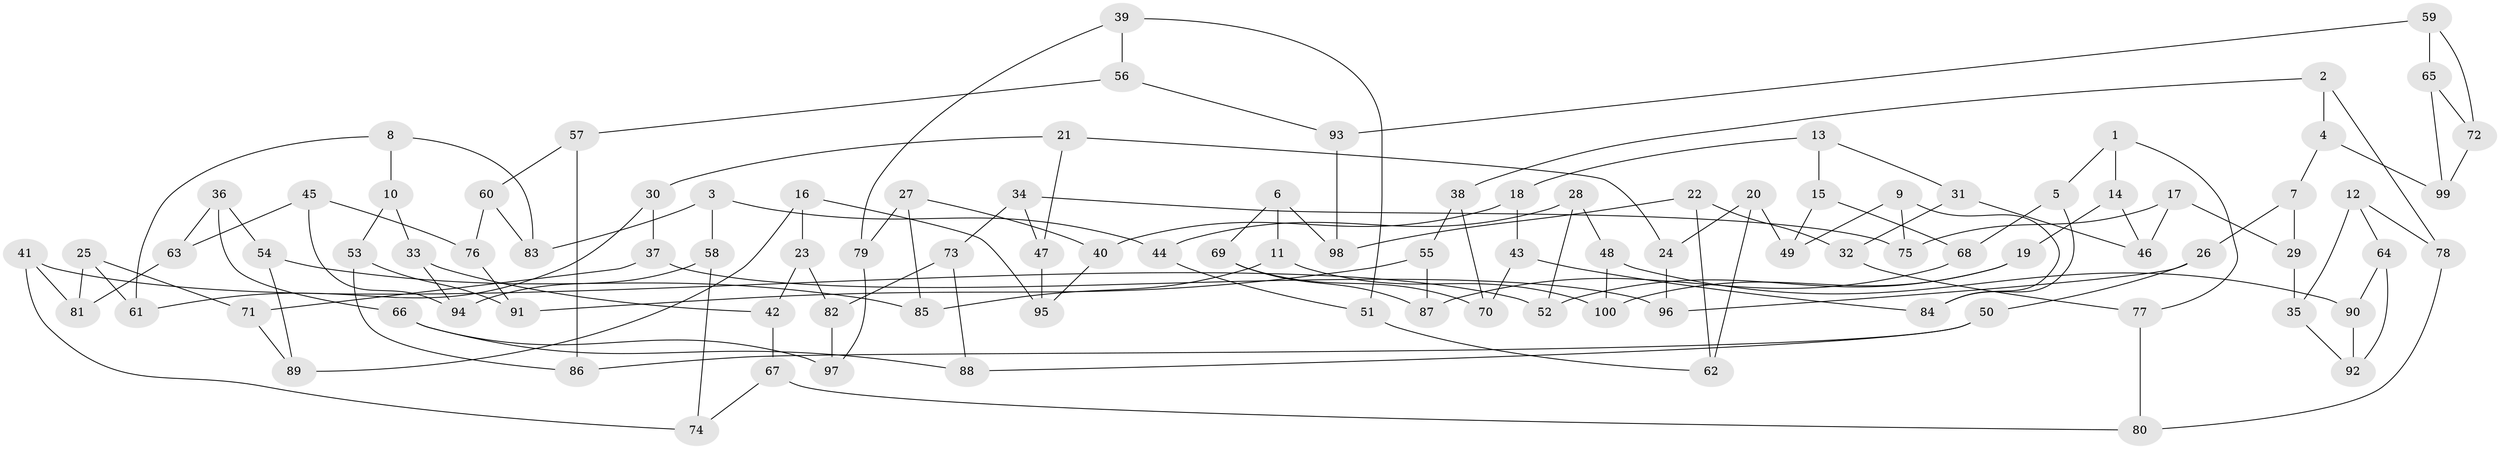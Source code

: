 // Generated by graph-tools (version 1.1) at 2025/39/02/21/25 10:39:00]
// undirected, 100 vertices, 150 edges
graph export_dot {
graph [start="1"]
  node [color=gray90,style=filled];
  1;
  2;
  3;
  4;
  5;
  6;
  7;
  8;
  9;
  10;
  11;
  12;
  13;
  14;
  15;
  16;
  17;
  18;
  19;
  20;
  21;
  22;
  23;
  24;
  25;
  26;
  27;
  28;
  29;
  30;
  31;
  32;
  33;
  34;
  35;
  36;
  37;
  38;
  39;
  40;
  41;
  42;
  43;
  44;
  45;
  46;
  47;
  48;
  49;
  50;
  51;
  52;
  53;
  54;
  55;
  56;
  57;
  58;
  59;
  60;
  61;
  62;
  63;
  64;
  65;
  66;
  67;
  68;
  69;
  70;
  71;
  72;
  73;
  74;
  75;
  76;
  77;
  78;
  79;
  80;
  81;
  82;
  83;
  84;
  85;
  86;
  87;
  88;
  89;
  90;
  91;
  92;
  93;
  94;
  95;
  96;
  97;
  98;
  99;
  100;
  1 -- 5;
  1 -- 14;
  1 -- 77;
  2 -- 78;
  2 -- 38;
  2 -- 4;
  3 -- 44;
  3 -- 58;
  3 -- 83;
  4 -- 7;
  4 -- 99;
  5 -- 68;
  5 -- 84;
  6 -- 11;
  6 -- 69;
  6 -- 98;
  7 -- 29;
  7 -- 26;
  8 -- 61;
  8 -- 83;
  8 -- 10;
  9 -- 84;
  9 -- 75;
  9 -- 49;
  10 -- 53;
  10 -- 33;
  11 -- 100;
  11 -- 85;
  12 -- 64;
  12 -- 78;
  12 -- 35;
  13 -- 15;
  13 -- 18;
  13 -- 31;
  14 -- 46;
  14 -- 19;
  15 -- 68;
  15 -- 49;
  16 -- 23;
  16 -- 89;
  16 -- 95;
  17 -- 29;
  17 -- 75;
  17 -- 46;
  18 -- 40;
  18 -- 43;
  19 -- 100;
  19 -- 52;
  20 -- 49;
  20 -- 62;
  20 -- 24;
  21 -- 47;
  21 -- 30;
  21 -- 24;
  22 -- 32;
  22 -- 98;
  22 -- 62;
  23 -- 82;
  23 -- 42;
  24 -- 96;
  25 -- 81;
  25 -- 71;
  25 -- 61;
  26 -- 50;
  26 -- 96;
  27 -- 40;
  27 -- 79;
  27 -- 85;
  28 -- 52;
  28 -- 44;
  28 -- 48;
  29 -- 35;
  30 -- 61;
  30 -- 37;
  31 -- 46;
  31 -- 32;
  32 -- 77;
  33 -- 94;
  33 -- 42;
  34 -- 47;
  34 -- 75;
  34 -- 73;
  35 -- 92;
  36 -- 63;
  36 -- 66;
  36 -- 54;
  37 -- 96;
  37 -- 71;
  38 -- 55;
  38 -- 70;
  39 -- 56;
  39 -- 79;
  39 -- 51;
  40 -- 95;
  41 -- 74;
  41 -- 81;
  41 -- 52;
  42 -- 67;
  43 -- 70;
  43 -- 84;
  44 -- 51;
  45 -- 76;
  45 -- 94;
  45 -- 63;
  47 -- 95;
  48 -- 100;
  48 -- 90;
  50 -- 86;
  50 -- 88;
  51 -- 62;
  53 -- 86;
  53 -- 91;
  54 -- 89;
  54 -- 85;
  55 -- 91;
  55 -- 87;
  56 -- 57;
  56 -- 93;
  57 -- 86;
  57 -- 60;
  58 -- 74;
  58 -- 94;
  59 -- 93;
  59 -- 72;
  59 -- 65;
  60 -- 76;
  60 -- 83;
  63 -- 81;
  64 -- 90;
  64 -- 92;
  65 -- 99;
  65 -- 72;
  66 -- 97;
  66 -- 88;
  67 -- 74;
  67 -- 80;
  68 -- 87;
  69 -- 87;
  69 -- 70;
  71 -- 89;
  72 -- 99;
  73 -- 88;
  73 -- 82;
  76 -- 91;
  77 -- 80;
  78 -- 80;
  79 -- 97;
  82 -- 97;
  90 -- 92;
  93 -- 98;
}
